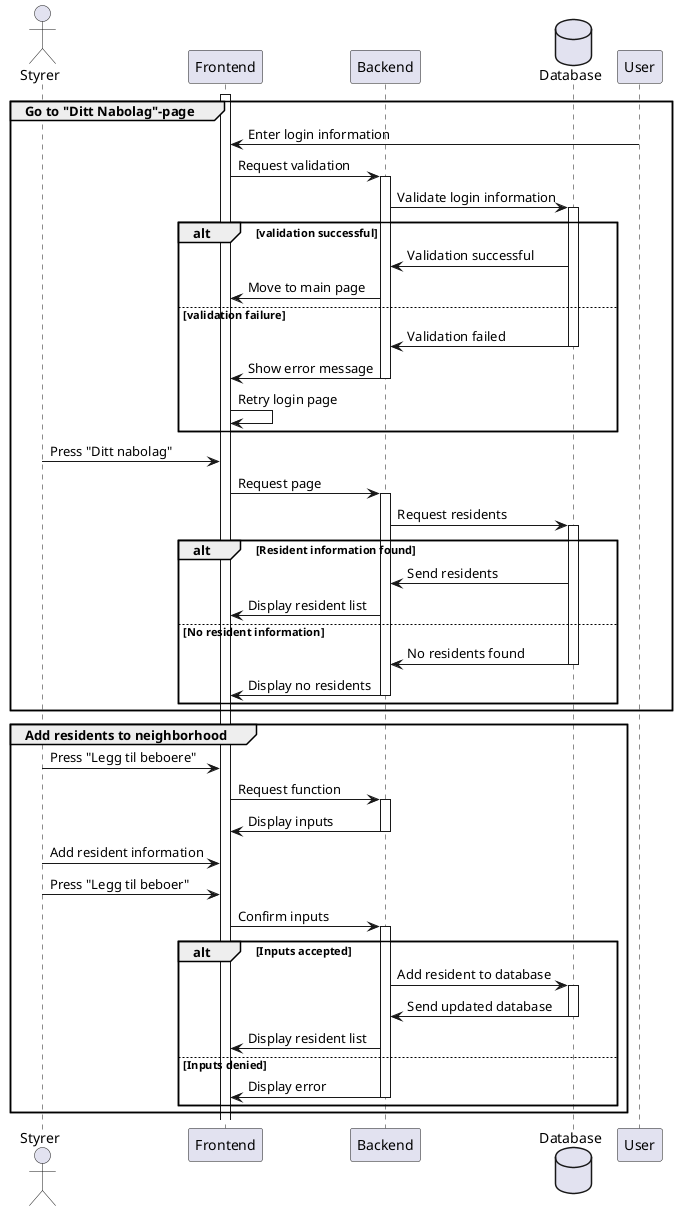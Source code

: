 @startuml testtest
actor Styrer
participant Frontend
participant Backend
database Database

activate Frontend
group Go to "Ditt Nabolag"-page
 User -> Frontend : Enter login information
    Frontend -> Backend : Request validation
    activate Backend
    Backend -> Database : Validate login information
    activate Database
        alt validation successful
        Backend <- Database : Validation successful 
        Frontend <- Backend : Move to main page
        else validation failure
        Backend <- Database : Validation failed
        deactivate Database
        Frontend <- Backend : Show error message
        deactivate Backend
        Frontend -> Frontend : Retry login page
        end

Styrer -> Frontend : Press "Ditt nabolag"
Frontend -> Backend : Request page
activate Backend
Backend -> Database : Request residents
activate Database
    alt Resident information found 
    Database -> Backend : Send residents
    Backend -> Frontend : Display resident list
    else No resident information
    Database -> Backend : No residents found
    deactivate Database
    Backend -> Frontend : Display no residents
    deactivate Backend
    end
end
group Add residents to neighborhood
Styrer -> Frontend : Press "Legg til beboere"
Frontend -> Backend : Request function
activate Backend
Backend -> Frontend : Display inputs
deactivate Backend
Styrer -> Frontend : Add resident information
Styrer -> Frontend : Press "Legg til beboer"
Frontend -> Backend : Confirm inputs
activate Backend
    alt Inputs accepted
    Backend -> Database : Add resident to database
    activate Database
    Database -> Backend : Send updated database
    deactivate Database
    Backend -> Frontend : Display resident list
    else Inputs denied 
    Backend -> Frontend : Display error
    deactivate Backend
    end
end



@enduml